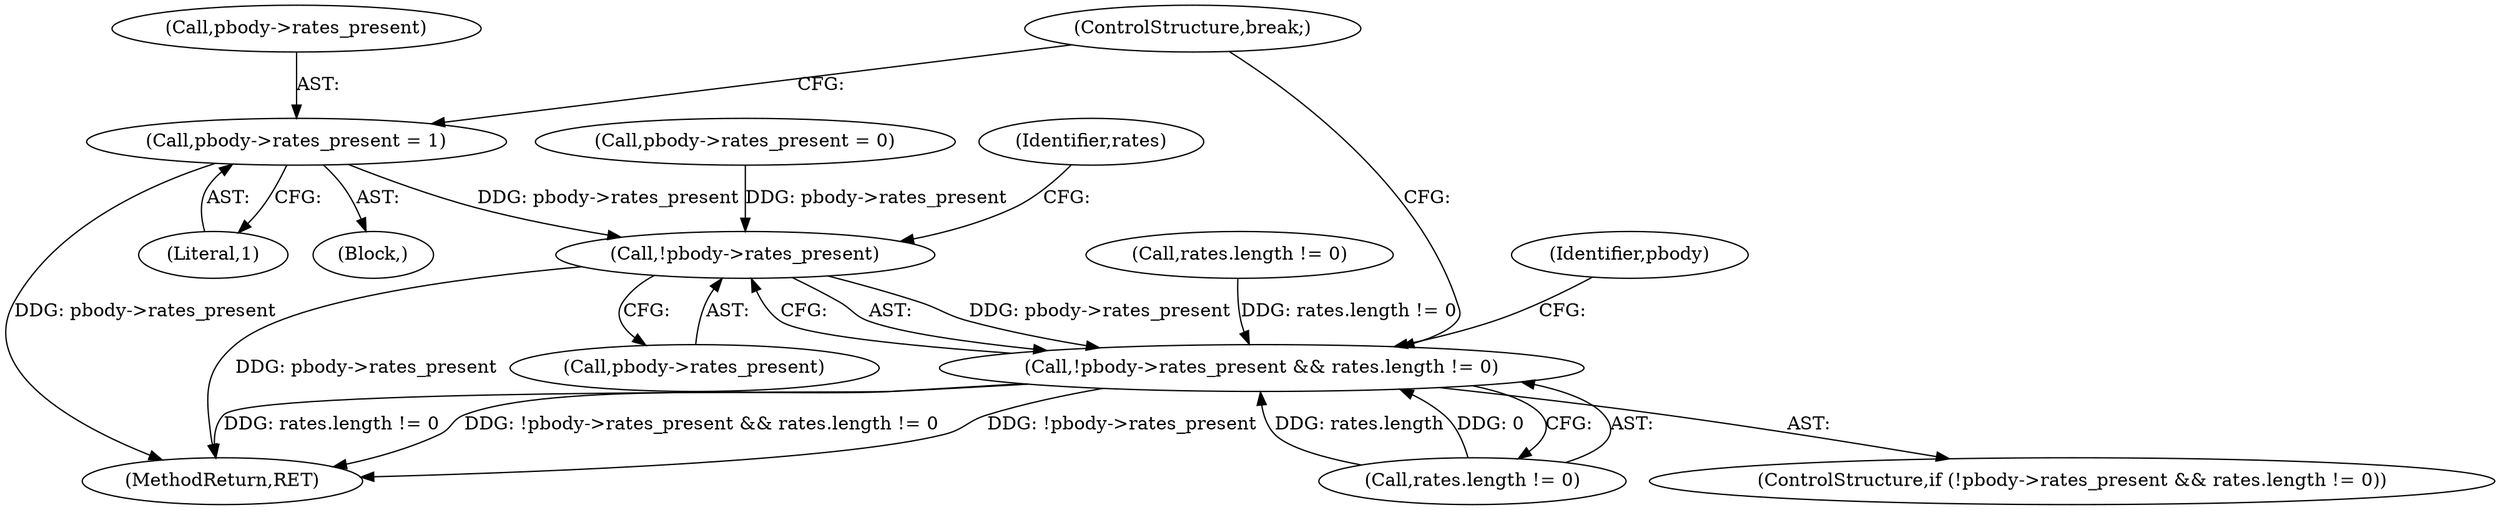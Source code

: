 digraph "0_tcpdump_99798bd9a41bd3d03fdc1e949810a38967f20ed3@pointer" {
"1000501" [label="(Call,pbody->rates_present = 1)"];
"1000486" [label="(Call,!pbody->rates_present)"];
"1000485" [label="(Call,!pbody->rates_present && rates.length != 0)"];
"1000501" [label="(Call,pbody->rates_present = 1)"];
"1000487" [label="(Call,pbody->rates_present)"];
"1000134" [label="(Call,pbody->rates_present = 0)"];
"1000498" [label="(Identifier,pbody)"];
"1000502" [label="(Call,pbody->rates_present)"];
"1000505" [label="(Literal,1)"];
"1000764" [label="(MethodReturn,RET)"];
"1000506" [label="(ControlStructure,break;)"];
"1000486" [label="(Call,!pbody->rates_present)"];
"1000485" [label="(Call,!pbody->rates_present && rates.length != 0)"];
"1000490" [label="(Call,rates.length != 0)"];
"1000484" [label="(ControlStructure,if (!pbody->rates_present && rates.length != 0))"];
"1000495" [label="(Block,)"];
"1000492" [label="(Identifier,rates)"];
"1000426" [label="(Call,rates.length != 0)"];
"1000501" -> "1000495"  [label="AST: "];
"1000501" -> "1000505"  [label="CFG: "];
"1000502" -> "1000501"  [label="AST: "];
"1000505" -> "1000501"  [label="AST: "];
"1000506" -> "1000501"  [label="CFG: "];
"1000501" -> "1000764"  [label="DDG: pbody->rates_present"];
"1000501" -> "1000486"  [label="DDG: pbody->rates_present"];
"1000486" -> "1000485"  [label="AST: "];
"1000486" -> "1000487"  [label="CFG: "];
"1000487" -> "1000486"  [label="AST: "];
"1000492" -> "1000486"  [label="CFG: "];
"1000485" -> "1000486"  [label="CFG: "];
"1000486" -> "1000764"  [label="DDG: pbody->rates_present"];
"1000486" -> "1000485"  [label="DDG: pbody->rates_present"];
"1000134" -> "1000486"  [label="DDG: pbody->rates_present"];
"1000485" -> "1000484"  [label="AST: "];
"1000485" -> "1000490"  [label="CFG: "];
"1000490" -> "1000485"  [label="AST: "];
"1000498" -> "1000485"  [label="CFG: "];
"1000506" -> "1000485"  [label="CFG: "];
"1000485" -> "1000764"  [label="DDG: !pbody->rates_present"];
"1000485" -> "1000764"  [label="DDG: rates.length != 0"];
"1000485" -> "1000764"  [label="DDG: !pbody->rates_present && rates.length != 0"];
"1000490" -> "1000485"  [label="DDG: rates.length"];
"1000490" -> "1000485"  [label="DDG: 0"];
"1000426" -> "1000485"  [label="DDG: rates.length != 0"];
}
